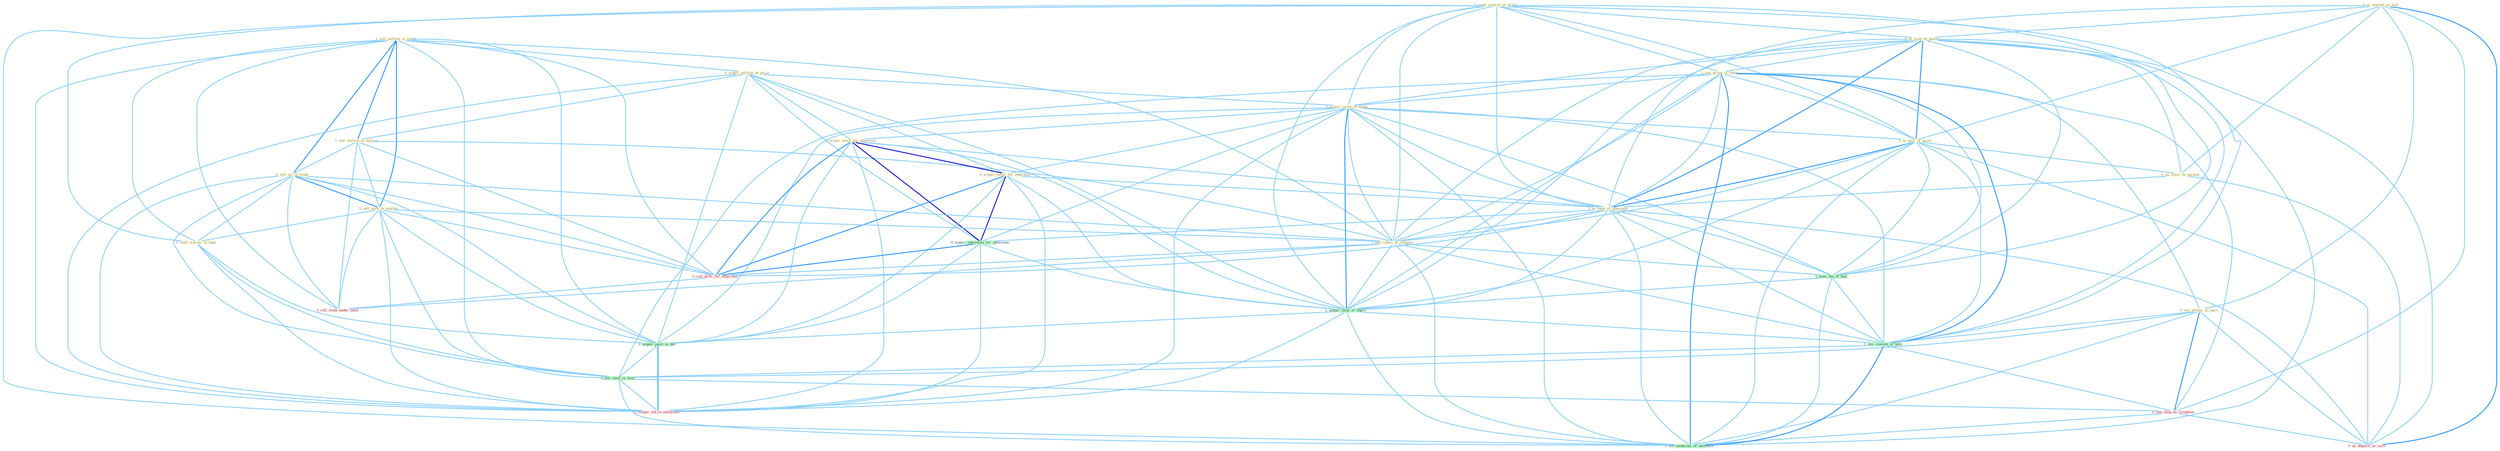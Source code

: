Graph G{ 
    node
    [shape=polygon,style=filled,width=.5,height=.06,color="#BDFCC9",fixedsize=true,fontsize=4,
    fontcolor="#2f4f4f"];
    {node
    [color="#ffffe0", fontcolor="#8b7d6b"] "0_us_market_as_tool " "1_sell_million_in_asset " "1_seek_control_of_airlin " "1_us_watt_of_power " "0_acquir_million_at_price " "1_sell_million_to_million " "1_see_group_of_letter " "1_acquir_asset_of_agenc " "0_acquir_stock_for_othernum " "0_sell_all_in_trade " "1_us_part_of_proce " "0_acquir_retail_for_othernum " "0_sell_milk_in_market " "0_see_allianc_as_part " "0_seek_waiver_in_hope " "0_us_color_on_packag " "1_us_base_of_othernum " "1_sell_share_of_compani "}
{node [color="#fff0f5", fontcolor="#b22222"] "0_sell_divis_for_othernum " "0_sell_cloth_under_label " "0_see_shop_as_symptom " "1_acquir_lab_in_entitynam " "0_us_deposit_as_cach "}
edge [color="#B0E2FF"];

	"0_us_market_as_tool " -- "1_us_watt_of_power " [w="1", color="#87cefa" ];
	"0_us_market_as_tool " -- "1_us_part_of_proce " [w="1", color="#87cefa" ];
	"0_us_market_as_tool " -- "0_see_allianc_as_part " [w="1", color="#87cefa" ];
	"0_us_market_as_tool " -- "0_us_color_on_packag " [w="1", color="#87cefa" ];
	"0_us_market_as_tool " -- "1_us_base_of_othernum " [w="1", color="#87cefa" ];
	"0_us_market_as_tool " -- "0_see_shop_as_symptom " [w="1", color="#87cefa" ];
	"0_us_market_as_tool " -- "0_us_deposit_as_cach " [w="2", color="#1e90ff" , len=0.8];
	"1_sell_million_in_asset " -- "0_acquir_million_at_price " [w="1", color="#87cefa" ];
	"1_sell_million_in_asset " -- "1_sell_million_to_million " [w="2", color="#1e90ff" , len=0.8];
	"1_sell_million_in_asset " -- "0_sell_all_in_trade " [w="2", color="#1e90ff" , len=0.8];
	"1_sell_million_in_asset " -- "0_sell_milk_in_market " [w="2", color="#1e90ff" , len=0.8];
	"1_sell_million_in_asset " -- "0_seek_waiver_in_hope " [w="1", color="#87cefa" ];
	"1_sell_million_in_asset " -- "1_sell_share_of_compani " [w="1", color="#87cefa" ];
	"1_sell_million_in_asset " -- "0_sell_divis_for_othernum " [w="1", color="#87cefa" ];
	"1_sell_million_in_asset " -- "0_sell_cloth_under_label " [w="1", color="#87cefa" ];
	"1_sell_million_in_asset " -- "0_acquir_posit_in_bid " [w="1", color="#87cefa" ];
	"1_sell_million_in_asset " -- "0_see_chief_in_futur " [w="1", color="#87cefa" ];
	"1_sell_million_in_asset " -- "1_acquir_lab_in_entitynam " [w="1", color="#87cefa" ];
	"1_seek_control_of_airlin " -- "1_us_watt_of_power " [w="1", color="#87cefa" ];
	"1_seek_control_of_airlin " -- "1_see_group_of_letter " [w="1", color="#87cefa" ];
	"1_seek_control_of_airlin " -- "1_acquir_asset_of_agenc " [w="1", color="#87cefa" ];
	"1_seek_control_of_airlin " -- "1_us_part_of_proce " [w="1", color="#87cefa" ];
	"1_seek_control_of_airlin " -- "0_seek_waiver_in_hope " [w="1", color="#87cefa" ];
	"1_seek_control_of_airlin " -- "1_us_base_of_othernum " [w="1", color="#87cefa" ];
	"1_seek_control_of_airlin " -- "1_sell_share_of_compani " [w="1", color="#87cefa" ];
	"1_seek_control_of_airlin " -- "1_seen_the_of_that " [w="1", color="#87cefa" ];
	"1_seek_control_of_airlin " -- "1_acquir_total_of_share " [w="1", color="#87cefa" ];
	"1_seek_control_of_airlin " -- "1_see_concept_of_both " [w="1", color="#87cefa" ];
	"1_seek_control_of_airlin " -- "1_see_modicum_of_normalci " [w="1", color="#87cefa" ];
	"1_us_watt_of_power " -- "1_see_group_of_letter " [w="1", color="#87cefa" ];
	"1_us_watt_of_power " -- "1_acquir_asset_of_agenc " [w="1", color="#87cefa" ];
	"1_us_watt_of_power " -- "1_us_part_of_proce " [w="2", color="#1e90ff" , len=0.8];
	"1_us_watt_of_power " -- "0_us_color_on_packag " [w="1", color="#87cefa" ];
	"1_us_watt_of_power " -- "1_us_base_of_othernum " [w="2", color="#1e90ff" , len=0.8];
	"1_us_watt_of_power " -- "1_sell_share_of_compani " [w="1", color="#87cefa" ];
	"1_us_watt_of_power " -- "1_seen_the_of_that " [w="1", color="#87cefa" ];
	"1_us_watt_of_power " -- "1_acquir_total_of_share " [w="1", color="#87cefa" ];
	"1_us_watt_of_power " -- "1_see_concept_of_both " [w="1", color="#87cefa" ];
	"1_us_watt_of_power " -- "0_us_deposit_as_cach " [w="1", color="#87cefa" ];
	"1_us_watt_of_power " -- "1_see_modicum_of_normalci " [w="1", color="#87cefa" ];
	"0_acquir_million_at_price " -- "1_sell_million_to_million " [w="1", color="#87cefa" ];
	"0_acquir_million_at_price " -- "1_acquir_asset_of_agenc " [w="1", color="#87cefa" ];
	"0_acquir_million_at_price " -- "0_acquir_stock_for_othernum " [w="1", color="#87cefa" ];
	"0_acquir_million_at_price " -- "0_acquir_retail_for_othernum " [w="1", color="#87cefa" ];
	"0_acquir_million_at_price " -- "0_acquir_entitynam_for_othernum " [w="1", color="#87cefa" ];
	"0_acquir_million_at_price " -- "1_acquir_total_of_share " [w="1", color="#87cefa" ];
	"0_acquir_million_at_price " -- "0_acquir_posit_in_bid " [w="1", color="#87cefa" ];
	"0_acquir_million_at_price " -- "1_acquir_lab_in_entitynam " [w="1", color="#87cefa" ];
	"1_sell_million_to_million " -- "0_sell_all_in_trade " [w="1", color="#87cefa" ];
	"1_sell_million_to_million " -- "0_sell_milk_in_market " [w="1", color="#87cefa" ];
	"1_sell_million_to_million " -- "1_sell_share_of_compani " [w="1", color="#87cefa" ];
	"1_sell_million_to_million " -- "0_sell_divis_for_othernum " [w="1", color="#87cefa" ];
	"1_sell_million_to_million " -- "0_sell_cloth_under_label " [w="1", color="#87cefa" ];
	"1_see_group_of_letter " -- "1_acquir_asset_of_agenc " [w="1", color="#87cefa" ];
	"1_see_group_of_letter " -- "1_us_part_of_proce " [w="1", color="#87cefa" ];
	"1_see_group_of_letter " -- "0_see_allianc_as_part " [w="1", color="#87cefa" ];
	"1_see_group_of_letter " -- "1_us_base_of_othernum " [w="1", color="#87cefa" ];
	"1_see_group_of_letter " -- "1_sell_share_of_compani " [w="1", color="#87cefa" ];
	"1_see_group_of_letter " -- "1_seen_the_of_that " [w="1", color="#87cefa" ];
	"1_see_group_of_letter " -- "1_acquir_total_of_share " [w="1", color="#87cefa" ];
	"1_see_group_of_letter " -- "1_see_concept_of_both " [w="2", color="#1e90ff" , len=0.8];
	"1_see_group_of_letter " -- "0_see_chief_in_futur " [w="1", color="#87cefa" ];
	"1_see_group_of_letter " -- "0_see_shop_as_symptom " [w="1", color="#87cefa" ];
	"1_see_group_of_letter " -- "1_see_modicum_of_normalci " [w="2", color="#1e90ff" , len=0.8];
	"1_acquir_asset_of_agenc " -- "0_acquir_stock_for_othernum " [w="1", color="#87cefa" ];
	"1_acquir_asset_of_agenc " -- "1_us_part_of_proce " [w="1", color="#87cefa" ];
	"1_acquir_asset_of_agenc " -- "0_acquir_retail_for_othernum " [w="1", color="#87cefa" ];
	"1_acquir_asset_of_agenc " -- "1_us_base_of_othernum " [w="1", color="#87cefa" ];
	"1_acquir_asset_of_agenc " -- "1_sell_share_of_compani " [w="1", color="#87cefa" ];
	"1_acquir_asset_of_agenc " -- "0_acquir_entitynam_for_othernum " [w="1", color="#87cefa" ];
	"1_acquir_asset_of_agenc " -- "1_seen_the_of_that " [w="1", color="#87cefa" ];
	"1_acquir_asset_of_agenc " -- "1_acquir_total_of_share " [w="2", color="#1e90ff" , len=0.8];
	"1_acquir_asset_of_agenc " -- "0_acquir_posit_in_bid " [w="1", color="#87cefa" ];
	"1_acquir_asset_of_agenc " -- "1_see_concept_of_both " [w="1", color="#87cefa" ];
	"1_acquir_asset_of_agenc " -- "1_acquir_lab_in_entitynam " [w="1", color="#87cefa" ];
	"1_acquir_asset_of_agenc " -- "1_see_modicum_of_normalci " [w="1", color="#87cefa" ];
	"0_acquir_stock_for_othernum " -- "0_acquir_retail_for_othernum " [w="3", color="#0000cd" , len=0.6];
	"0_acquir_stock_for_othernum " -- "1_us_base_of_othernum " [w="1", color="#87cefa" ];
	"0_acquir_stock_for_othernum " -- "0_acquir_entitynam_for_othernum " [w="3", color="#0000cd" , len=0.6];
	"0_acquir_stock_for_othernum " -- "0_sell_divis_for_othernum " [w="2", color="#1e90ff" , len=0.8];
	"0_acquir_stock_for_othernum " -- "1_acquir_total_of_share " [w="1", color="#87cefa" ];
	"0_acquir_stock_for_othernum " -- "0_acquir_posit_in_bid " [w="1", color="#87cefa" ];
	"0_acquir_stock_for_othernum " -- "1_acquir_lab_in_entitynam " [w="1", color="#87cefa" ];
	"0_sell_all_in_trade " -- "0_sell_milk_in_market " [w="2", color="#1e90ff" , len=0.8];
	"0_sell_all_in_trade " -- "0_seek_waiver_in_hope " [w="1", color="#87cefa" ];
	"0_sell_all_in_trade " -- "1_sell_share_of_compani " [w="1", color="#87cefa" ];
	"0_sell_all_in_trade " -- "0_sell_divis_for_othernum " [w="1", color="#87cefa" ];
	"0_sell_all_in_trade " -- "0_sell_cloth_under_label " [w="1", color="#87cefa" ];
	"0_sell_all_in_trade " -- "0_acquir_posit_in_bid " [w="1", color="#87cefa" ];
	"0_sell_all_in_trade " -- "0_see_chief_in_futur " [w="1", color="#87cefa" ];
	"0_sell_all_in_trade " -- "1_acquir_lab_in_entitynam " [w="1", color="#87cefa" ];
	"1_us_part_of_proce " -- "0_us_color_on_packag " [w="1", color="#87cefa" ];
	"1_us_part_of_proce " -- "1_us_base_of_othernum " [w="2", color="#1e90ff" , len=0.8];
	"1_us_part_of_proce " -- "1_sell_share_of_compani " [w="1", color="#87cefa" ];
	"1_us_part_of_proce " -- "1_seen_the_of_that " [w="1", color="#87cefa" ];
	"1_us_part_of_proce " -- "1_acquir_total_of_share " [w="1", color="#87cefa" ];
	"1_us_part_of_proce " -- "1_see_concept_of_both " [w="1", color="#87cefa" ];
	"1_us_part_of_proce " -- "0_us_deposit_as_cach " [w="1", color="#87cefa" ];
	"1_us_part_of_proce " -- "1_see_modicum_of_normalci " [w="1", color="#87cefa" ];
	"0_acquir_retail_for_othernum " -- "1_us_base_of_othernum " [w="1", color="#87cefa" ];
	"0_acquir_retail_for_othernum " -- "0_acquir_entitynam_for_othernum " [w="3", color="#0000cd" , len=0.6];
	"0_acquir_retail_for_othernum " -- "0_sell_divis_for_othernum " [w="2", color="#1e90ff" , len=0.8];
	"0_acquir_retail_for_othernum " -- "1_acquir_total_of_share " [w="1", color="#87cefa" ];
	"0_acquir_retail_for_othernum " -- "0_acquir_posit_in_bid " [w="1", color="#87cefa" ];
	"0_acquir_retail_for_othernum " -- "1_acquir_lab_in_entitynam " [w="1", color="#87cefa" ];
	"0_sell_milk_in_market " -- "0_seek_waiver_in_hope " [w="1", color="#87cefa" ];
	"0_sell_milk_in_market " -- "1_sell_share_of_compani " [w="1", color="#87cefa" ];
	"0_sell_milk_in_market " -- "0_sell_divis_for_othernum " [w="1", color="#87cefa" ];
	"0_sell_milk_in_market " -- "0_sell_cloth_under_label " [w="1", color="#87cefa" ];
	"0_sell_milk_in_market " -- "0_acquir_posit_in_bid " [w="1", color="#87cefa" ];
	"0_sell_milk_in_market " -- "0_see_chief_in_futur " [w="1", color="#87cefa" ];
	"0_sell_milk_in_market " -- "1_acquir_lab_in_entitynam " [w="1", color="#87cefa" ];
	"0_see_allianc_as_part " -- "1_see_concept_of_both " [w="1", color="#87cefa" ];
	"0_see_allianc_as_part " -- "0_see_chief_in_futur " [w="1", color="#87cefa" ];
	"0_see_allianc_as_part " -- "0_see_shop_as_symptom " [w="2", color="#1e90ff" , len=0.8];
	"0_see_allianc_as_part " -- "0_us_deposit_as_cach " [w="1", color="#87cefa" ];
	"0_see_allianc_as_part " -- "1_see_modicum_of_normalci " [w="1", color="#87cefa" ];
	"0_seek_waiver_in_hope " -- "0_acquir_posit_in_bid " [w="1", color="#87cefa" ];
	"0_seek_waiver_in_hope " -- "0_see_chief_in_futur " [w="1", color="#87cefa" ];
	"0_seek_waiver_in_hope " -- "1_acquir_lab_in_entitynam " [w="1", color="#87cefa" ];
	"0_us_color_on_packag " -- "1_us_base_of_othernum " [w="1", color="#87cefa" ];
	"0_us_color_on_packag " -- "0_us_deposit_as_cach " [w="1", color="#87cefa" ];
	"1_us_base_of_othernum " -- "1_sell_share_of_compani " [w="1", color="#87cefa" ];
	"1_us_base_of_othernum " -- "0_acquir_entitynam_for_othernum " [w="1", color="#87cefa" ];
	"1_us_base_of_othernum " -- "1_seen_the_of_that " [w="1", color="#87cefa" ];
	"1_us_base_of_othernum " -- "0_sell_divis_for_othernum " [w="1", color="#87cefa" ];
	"1_us_base_of_othernum " -- "1_acquir_total_of_share " [w="1", color="#87cefa" ];
	"1_us_base_of_othernum " -- "1_see_concept_of_both " [w="1", color="#87cefa" ];
	"1_us_base_of_othernum " -- "0_us_deposit_as_cach " [w="1", color="#87cefa" ];
	"1_us_base_of_othernum " -- "1_see_modicum_of_normalci " [w="1", color="#87cefa" ];
	"1_sell_share_of_compani " -- "1_seen_the_of_that " [w="1", color="#87cefa" ];
	"1_sell_share_of_compani " -- "0_sell_divis_for_othernum " [w="1", color="#87cefa" ];
	"1_sell_share_of_compani " -- "1_acquir_total_of_share " [w="1", color="#87cefa" ];
	"1_sell_share_of_compani " -- "0_sell_cloth_under_label " [w="1", color="#87cefa" ];
	"1_sell_share_of_compani " -- "1_see_concept_of_both " [w="1", color="#87cefa" ];
	"1_sell_share_of_compani " -- "1_see_modicum_of_normalci " [w="1", color="#87cefa" ];
	"0_acquir_entitynam_for_othernum " -- "0_sell_divis_for_othernum " [w="2", color="#1e90ff" , len=0.8];
	"0_acquir_entitynam_for_othernum " -- "1_acquir_total_of_share " [w="1", color="#87cefa" ];
	"0_acquir_entitynam_for_othernum " -- "0_acquir_posit_in_bid " [w="1", color="#87cefa" ];
	"0_acquir_entitynam_for_othernum " -- "1_acquir_lab_in_entitynam " [w="1", color="#87cefa" ];
	"1_seen_the_of_that " -- "1_acquir_total_of_share " [w="1", color="#87cefa" ];
	"1_seen_the_of_that " -- "1_see_concept_of_both " [w="1", color="#87cefa" ];
	"1_seen_the_of_that " -- "1_see_modicum_of_normalci " [w="1", color="#87cefa" ];
	"0_sell_divis_for_othernum " -- "0_sell_cloth_under_label " [w="1", color="#87cefa" ];
	"1_acquir_total_of_share " -- "0_acquir_posit_in_bid " [w="1", color="#87cefa" ];
	"1_acquir_total_of_share " -- "1_see_concept_of_both " [w="1", color="#87cefa" ];
	"1_acquir_total_of_share " -- "1_acquir_lab_in_entitynam " [w="1", color="#87cefa" ];
	"1_acquir_total_of_share " -- "1_see_modicum_of_normalci " [w="1", color="#87cefa" ];
	"0_acquir_posit_in_bid " -- "0_see_chief_in_futur " [w="1", color="#87cefa" ];
	"0_acquir_posit_in_bid " -- "1_acquir_lab_in_entitynam " [w="2", color="#1e90ff" , len=0.8];
	"1_see_concept_of_both " -- "0_see_chief_in_futur " [w="1", color="#87cefa" ];
	"1_see_concept_of_both " -- "0_see_shop_as_symptom " [w="1", color="#87cefa" ];
	"1_see_concept_of_both " -- "1_see_modicum_of_normalci " [w="2", color="#1e90ff" , len=0.8];
	"0_see_chief_in_futur " -- "0_see_shop_as_symptom " [w="1", color="#87cefa" ];
	"0_see_chief_in_futur " -- "1_acquir_lab_in_entitynam " [w="1", color="#87cefa" ];
	"0_see_chief_in_futur " -- "1_see_modicum_of_normalci " [w="1", color="#87cefa" ];
	"0_see_shop_as_symptom " -- "0_us_deposit_as_cach " [w="1", color="#87cefa" ];
	"0_see_shop_as_symptom " -- "1_see_modicum_of_normalci " [w="1", color="#87cefa" ];
}